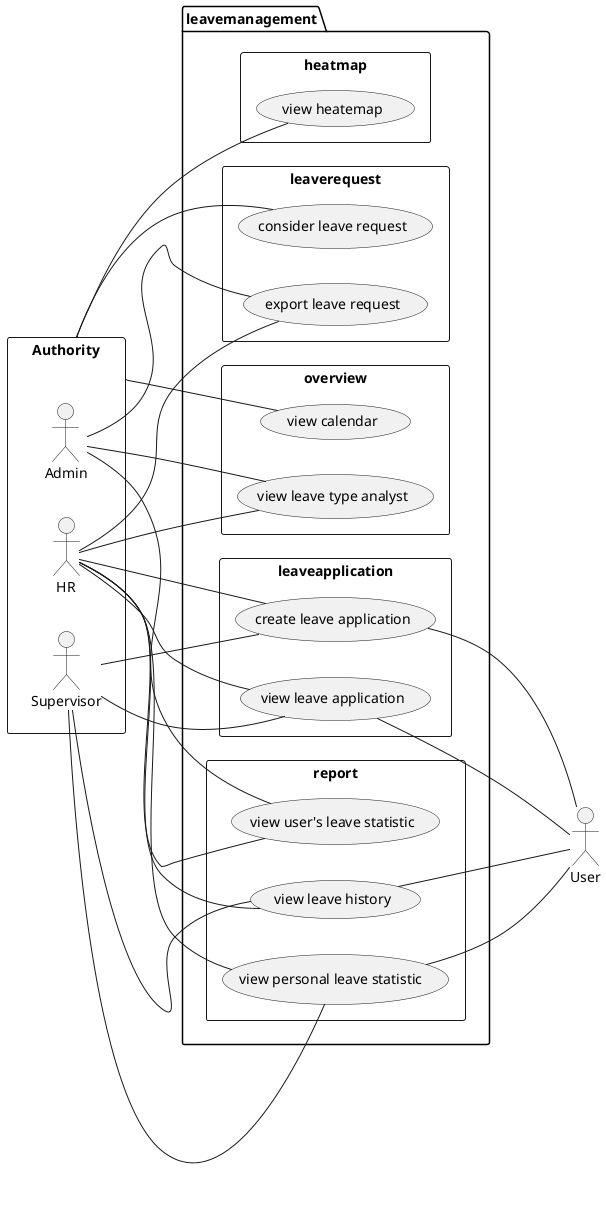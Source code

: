 @startuml
left to right direction
package leavemanagement {
    rectangle leaveapplication {
        usecase "create leave application" as uc1
        usecase "view leave application" as uc9
    }
    rectangle leaverequest {
        usecase "consider leave request" as uc2
        usecase "export leave request" as uc3
    }
    rectangle report {
        usecase "view personal leave statistic " as uc4
        usecase "view user's leave statistic" as uc8
        usecase "view leave history" as uc5
    }
    rectangle heatmap {
        usecase "view heatemap" as uc6
    }
    rectangle overview {
        usecase "view calendar" as uc7
        usecase "view leave type analyst" as uc10
    }
}
rectangle Authority {
    actor Admin 
    actor Supervisor
    actor HR
}
actor User 
HR --- uc1
Supervisor --- uc1
uc1 --- User 

Authority --- uc2
HR --- uc3
Admin --- uc3

Authority -- uc7
uc4 ---- User
HR --- uc4
Supervisor --- uc4

Admin --- uc8
HR --- uc8

HR --- uc9
Supervisor --- uc9
User --- uc9

Authority -- uc6

uc5 --- User
HR --- uc5
Supervisor --- uc5

HR --- uc10
Admin --- uc10
@enduml 